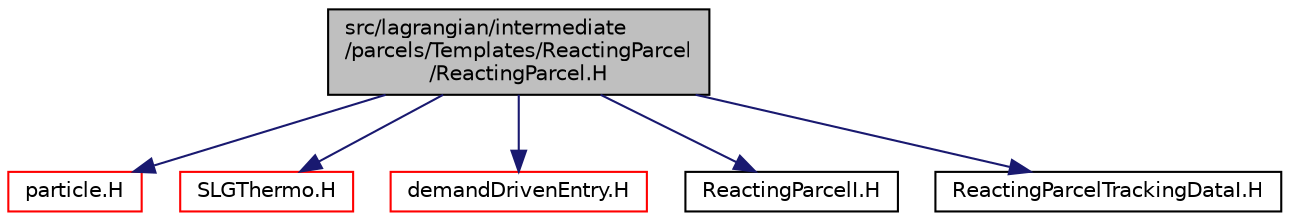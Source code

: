 digraph "src/lagrangian/intermediate/parcels/Templates/ReactingParcel/ReactingParcel.H"
{
  bgcolor="transparent";
  edge [fontname="Helvetica",fontsize="10",labelfontname="Helvetica",labelfontsize="10"];
  node [fontname="Helvetica",fontsize="10",shape=record];
  Node1 [label="src/lagrangian/intermediate\l/parcels/Templates/ReactingParcel\l/ReactingParcel.H",height=0.2,width=0.4,color="black", fillcolor="grey75", style="filled", fontcolor="black"];
  Node1 -> Node2 [color="midnightblue",fontsize="10",style="solid",fontname="Helvetica"];
  Node2 [label="particle.H",height=0.2,width=0.4,color="red",URL="$a06513.html"];
  Node1 -> Node3 [color="midnightblue",fontsize="10",style="solid",fontname="Helvetica"];
  Node3 [label="SLGThermo.H",height=0.2,width=0.4,color="red",URL="$a10463.html"];
  Node1 -> Node4 [color="midnightblue",fontsize="10",style="solid",fontname="Helvetica"];
  Node4 [label="demandDrivenEntry.H",height=0.2,width=0.4,color="red",URL="$a08989.html"];
  Node1 -> Node5 [color="midnightblue",fontsize="10",style="solid",fontname="Helvetica"];
  Node5 [label="ReactingParcelI.H",height=0.2,width=0.4,color="black",URL="$a06728.html"];
  Node1 -> Node6 [color="midnightblue",fontsize="10",style="solid",fontname="Helvetica"];
  Node6 [label="ReactingParcelTrackingDataI.H",height=0.2,width=0.4,color="black",URL="$a06730.html"];
}
